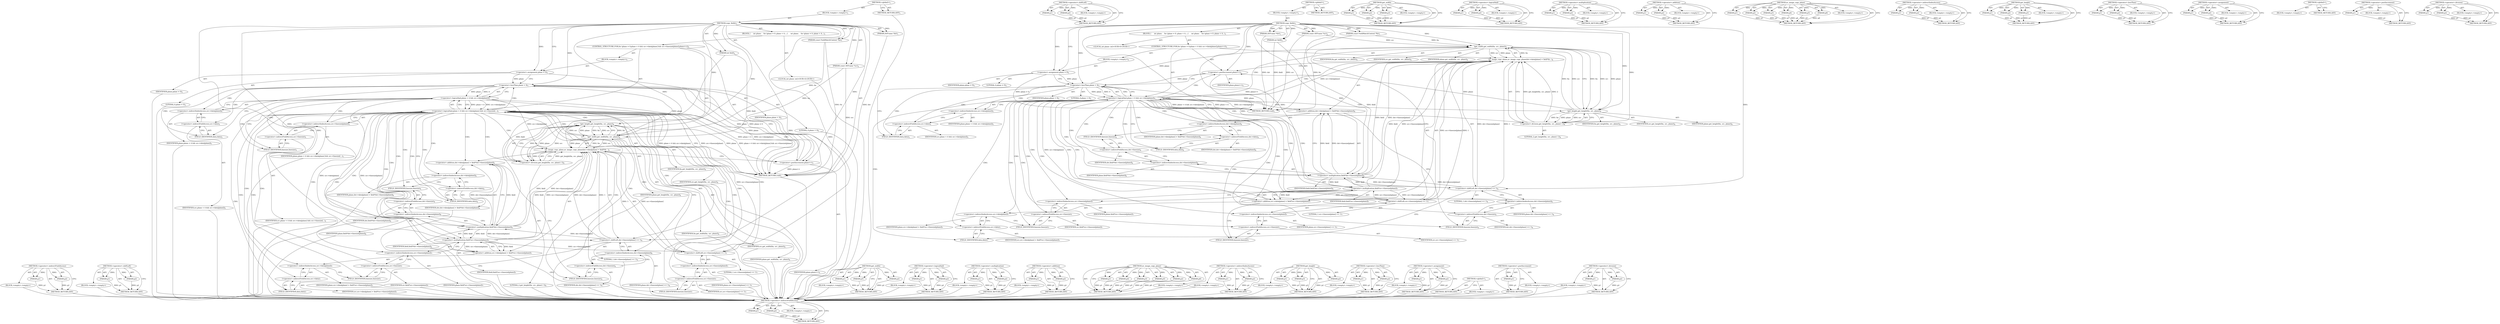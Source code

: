 digraph "&lt;operator&gt;.division" {
vulnerable_123 [label=<(METHOD,&lt;operator&gt;.indirectFieldAccess)>];
vulnerable_124 [label=<(PARAM,p1)>];
vulnerable_125 [label=<(PARAM,p2)>];
vulnerable_126 [label=<(BLOCK,&lt;empty&gt;,&lt;empty&gt;)>];
vulnerable_127 [label=<(METHOD_RETURN,ANY)>];
vulnerable_151 [label=<(METHOD,&lt;operator&gt;.shiftLeft)>];
vulnerable_152 [label=<(PARAM,p1)>];
vulnerable_153 [label=<(PARAM,p2)>];
vulnerable_154 [label=<(BLOCK,&lt;empty&gt;,&lt;empty&gt;)>];
vulnerable_155 [label=<(METHOD_RETURN,ANY)>];
vulnerable_6 [label=<(METHOD,&lt;global&gt;)<SUB>1</SUB>>];
vulnerable_7 [label=<(BLOCK,&lt;empty&gt;,&lt;empty&gt;)<SUB>1</SUB>>];
vulnerable_8 [label=<(METHOD,copy_fields)<SUB>1</SUB>>];
vulnerable_9 [label=<(PARAM,const FieldMatchContext *fm)<SUB>1</SUB>>];
vulnerable_10 [label=<(PARAM,AVFrame *dst)<SUB>1</SUB>>];
vulnerable_11 [label=<(PARAM,const AVFrame *src)<SUB>2</SUB>>];
vulnerable_12 [label=<(PARAM,int field)<SUB>2</SUB>>];
vulnerable_13 [label=<(BLOCK,{
     int plane;
    for (plane = 0; plane &lt; 4...,{
     int plane;
    for (plane = 0; plane &lt; 4...)<SUB>3</SUB>>];
vulnerable_14 [label="<(LOCAL,int plane: int)<SUB>4</SUB>>"];
vulnerable_15 [label=<(CONTROL_STRUCTURE,FOR,for (plane = 0;plane &lt; 4 &amp;&amp; src-&gt;data[plane];plane++))<SUB>5</SUB>>];
vulnerable_16 [label=<(BLOCK,&lt;empty&gt;,&lt;empty&gt;)<SUB>5</SUB>>];
vulnerable_17 [label=<(&lt;operator&gt;.assignment,plane = 0)<SUB>5</SUB>>];
vulnerable_18 [label=<(IDENTIFIER,plane,plane = 0)<SUB>5</SUB>>];
vulnerable_19 [label=<(LITERAL,0,plane = 0)<SUB>5</SUB>>];
vulnerable_20 [label=<(&lt;operator&gt;.logicalAnd,plane &lt; 4 &amp;&amp; src-&gt;data[plane])<SUB>5</SUB>>];
vulnerable_21 [label=<(&lt;operator&gt;.lessThan,plane &lt; 4)<SUB>5</SUB>>];
vulnerable_22 [label=<(IDENTIFIER,plane,plane &lt; 4)<SUB>5</SUB>>];
vulnerable_23 [label=<(LITERAL,4,plane &lt; 4)<SUB>5</SUB>>];
vulnerable_24 [label=<(&lt;operator&gt;.indirectIndexAccess,src-&gt;data[plane])<SUB>5</SUB>>];
vulnerable_25 [label=<(&lt;operator&gt;.indirectFieldAccess,src-&gt;data)<SUB>5</SUB>>];
vulnerable_26 [label=<(IDENTIFIER,src,plane &lt; 4 &amp;&amp; src-&gt;data[plane])<SUB>5</SUB>>];
vulnerable_27 [label=<(FIELD_IDENTIFIER,data,data)<SUB>5</SUB>>];
vulnerable_28 [label=<(IDENTIFIER,plane,plane &lt; 4 &amp;&amp; src-&gt;data[plane])<SUB>5</SUB>>];
vulnerable_29 [label=<(&lt;operator&gt;.postIncrement,plane++)<SUB>5</SUB>>];
vulnerable_30 [label=<(IDENTIFIER,plane,plane++)<SUB>5</SUB>>];
vulnerable_31 [label=<(av_image_copy_plane,av_image_copy_plane(dst-&gt;data[plane] + field*ds...)<SUB>6</SUB>>];
vulnerable_32 [label=<(&lt;operator&gt;.addition,dst-&gt;data[plane] + field*dst-&gt;linesize[plane])<SUB>6</SUB>>];
vulnerable_33 [label=<(&lt;operator&gt;.indirectIndexAccess,dst-&gt;data[plane])<SUB>6</SUB>>];
vulnerable_34 [label=<(&lt;operator&gt;.indirectFieldAccess,dst-&gt;data)<SUB>6</SUB>>];
vulnerable_35 [label=<(IDENTIFIER,dst,dst-&gt;data[plane] + field*dst-&gt;linesize[plane])<SUB>6</SUB>>];
vulnerable_36 [label=<(FIELD_IDENTIFIER,data,data)<SUB>6</SUB>>];
vulnerable_37 [label=<(IDENTIFIER,plane,dst-&gt;data[plane] + field*dst-&gt;linesize[plane])<SUB>6</SUB>>];
vulnerable_38 [label=<(&lt;operator&gt;.multiplication,field*dst-&gt;linesize[plane])<SUB>6</SUB>>];
vulnerable_39 [label=<(IDENTIFIER,field,field*dst-&gt;linesize[plane])<SUB>6</SUB>>];
vulnerable_40 [label=<(&lt;operator&gt;.indirectIndexAccess,dst-&gt;linesize[plane])<SUB>6</SUB>>];
vulnerable_41 [label=<(&lt;operator&gt;.indirectFieldAccess,dst-&gt;linesize)<SUB>6</SUB>>];
vulnerable_42 [label=<(IDENTIFIER,dst,field*dst-&gt;linesize[plane])<SUB>6</SUB>>];
vulnerable_43 [label=<(FIELD_IDENTIFIER,linesize,linesize)<SUB>6</SUB>>];
vulnerable_44 [label=<(IDENTIFIER,plane,field*dst-&gt;linesize[plane])<SUB>6</SUB>>];
vulnerable_45 [label=<(&lt;operator&gt;.shiftLeft,dst-&gt;linesize[plane] &lt;&lt; 1)<SUB>6</SUB>>];
vulnerable_46 [label=<(&lt;operator&gt;.indirectIndexAccess,dst-&gt;linesize[plane])<SUB>6</SUB>>];
vulnerable_47 [label=<(&lt;operator&gt;.indirectFieldAccess,dst-&gt;linesize)<SUB>6</SUB>>];
vulnerable_48 [label=<(IDENTIFIER,dst,dst-&gt;linesize[plane] &lt;&lt; 1)<SUB>6</SUB>>];
vulnerable_49 [label=<(FIELD_IDENTIFIER,linesize,linesize)<SUB>6</SUB>>];
vulnerable_50 [label=<(IDENTIFIER,plane,dst-&gt;linesize[plane] &lt;&lt; 1)<SUB>6</SUB>>];
vulnerable_51 [label=<(LITERAL,1,dst-&gt;linesize[plane] &lt;&lt; 1)<SUB>6</SUB>>];
vulnerable_52 [label=<(&lt;operator&gt;.addition,src-&gt;data[plane] + field*src-&gt;linesize[plane])<SUB>7</SUB>>];
vulnerable_53 [label=<(&lt;operator&gt;.indirectIndexAccess,src-&gt;data[plane])<SUB>7</SUB>>];
vulnerable_54 [label=<(&lt;operator&gt;.indirectFieldAccess,src-&gt;data)<SUB>7</SUB>>];
vulnerable_55 [label=<(IDENTIFIER,src,src-&gt;data[plane] + field*src-&gt;linesize[plane])<SUB>7</SUB>>];
vulnerable_56 [label=<(FIELD_IDENTIFIER,data,data)<SUB>7</SUB>>];
vulnerable_57 [label=<(IDENTIFIER,plane,src-&gt;data[plane] + field*src-&gt;linesize[plane])<SUB>7</SUB>>];
vulnerable_58 [label=<(&lt;operator&gt;.multiplication,field*src-&gt;linesize[plane])<SUB>7</SUB>>];
vulnerable_59 [label=<(IDENTIFIER,field,field*src-&gt;linesize[plane])<SUB>7</SUB>>];
vulnerable_60 [label=<(&lt;operator&gt;.indirectIndexAccess,src-&gt;linesize[plane])<SUB>7</SUB>>];
vulnerable_61 [label=<(&lt;operator&gt;.indirectFieldAccess,src-&gt;linesize)<SUB>7</SUB>>];
vulnerable_62 [label=<(IDENTIFIER,src,field*src-&gt;linesize[plane])<SUB>7</SUB>>];
vulnerable_63 [label=<(FIELD_IDENTIFIER,linesize,linesize)<SUB>7</SUB>>];
vulnerable_64 [label=<(IDENTIFIER,plane,field*src-&gt;linesize[plane])<SUB>7</SUB>>];
vulnerable_65 [label=<(&lt;operator&gt;.shiftLeft,src-&gt;linesize[plane] &lt;&lt; 1)<SUB>7</SUB>>];
vulnerable_66 [label=<(&lt;operator&gt;.indirectIndexAccess,src-&gt;linesize[plane])<SUB>7</SUB>>];
vulnerable_67 [label=<(&lt;operator&gt;.indirectFieldAccess,src-&gt;linesize)<SUB>7</SUB>>];
vulnerable_68 [label=<(IDENTIFIER,src,src-&gt;linesize[plane] &lt;&lt; 1)<SUB>7</SUB>>];
vulnerable_69 [label=<(FIELD_IDENTIFIER,linesize,linesize)<SUB>7</SUB>>];
vulnerable_70 [label=<(IDENTIFIER,plane,src-&gt;linesize[plane] &lt;&lt; 1)<SUB>7</SUB>>];
vulnerable_71 [label=<(LITERAL,1,src-&gt;linesize[plane] &lt;&lt; 1)<SUB>7</SUB>>];
vulnerable_72 [label=<(get_width,get_width(fm, src, plane))<SUB>8</SUB>>];
vulnerable_73 [label=<(IDENTIFIER,fm,get_width(fm, src, plane))<SUB>8</SUB>>];
vulnerable_74 [label=<(IDENTIFIER,src,get_width(fm, src, plane))<SUB>8</SUB>>];
vulnerable_75 [label=<(IDENTIFIER,plane,get_width(fm, src, plane))<SUB>8</SUB>>];
vulnerable_76 [label=<(&lt;operator&gt;.division,get_height(fm, src, plane) / 2)<SUB>8</SUB>>];
vulnerable_77 [label=<(get_height,get_height(fm, src, plane))<SUB>8</SUB>>];
vulnerable_78 [label=<(IDENTIFIER,fm,get_height(fm, src, plane))<SUB>8</SUB>>];
vulnerable_79 [label=<(IDENTIFIER,src,get_height(fm, src, plane))<SUB>8</SUB>>];
vulnerable_80 [label=<(IDENTIFIER,plane,get_height(fm, src, plane))<SUB>8</SUB>>];
vulnerable_81 [label=<(LITERAL,2,get_height(fm, src, plane) / 2)<SUB>8</SUB>>];
vulnerable_82 [label=<(METHOD_RETURN,void)<SUB>1</SUB>>];
vulnerable_84 [label=<(METHOD_RETURN,ANY)<SUB>1</SUB>>];
vulnerable_156 [label=<(METHOD,get_width)>];
vulnerable_157 [label=<(PARAM,p1)>];
vulnerable_158 [label=<(PARAM,p2)>];
vulnerable_159 [label=<(PARAM,p3)>];
vulnerable_160 [label=<(BLOCK,&lt;empty&gt;,&lt;empty&gt;)>];
vulnerable_161 [label=<(METHOD_RETURN,ANY)>];
vulnerable_108 [label=<(METHOD,&lt;operator&gt;.logicalAnd)>];
vulnerable_109 [label=<(PARAM,p1)>];
vulnerable_110 [label=<(PARAM,p2)>];
vulnerable_111 [label=<(BLOCK,&lt;empty&gt;,&lt;empty&gt;)>];
vulnerable_112 [label=<(METHOD_RETURN,ANY)>];
vulnerable_146 [label=<(METHOD,&lt;operator&gt;.multiplication)>];
vulnerable_147 [label=<(PARAM,p1)>];
vulnerable_148 [label=<(PARAM,p2)>];
vulnerable_149 [label=<(BLOCK,&lt;empty&gt;,&lt;empty&gt;)>];
vulnerable_150 [label=<(METHOD_RETURN,ANY)>];
vulnerable_141 [label=<(METHOD,&lt;operator&gt;.addition)>];
vulnerable_142 [label=<(PARAM,p1)>];
vulnerable_143 [label=<(PARAM,p2)>];
vulnerable_144 [label=<(BLOCK,&lt;empty&gt;,&lt;empty&gt;)>];
vulnerable_145 [label=<(METHOD_RETURN,ANY)>];
vulnerable_132 [label=<(METHOD,av_image_copy_plane)>];
vulnerable_133 [label=<(PARAM,p1)>];
vulnerable_134 [label=<(PARAM,p2)>];
vulnerable_135 [label=<(PARAM,p3)>];
vulnerable_136 [label=<(PARAM,p4)>];
vulnerable_137 [label=<(PARAM,p5)>];
vulnerable_138 [label=<(PARAM,p6)>];
vulnerable_139 [label=<(BLOCK,&lt;empty&gt;,&lt;empty&gt;)>];
vulnerable_140 [label=<(METHOD_RETURN,ANY)>];
vulnerable_118 [label=<(METHOD,&lt;operator&gt;.indirectIndexAccess)>];
vulnerable_119 [label=<(PARAM,p1)>];
vulnerable_120 [label=<(PARAM,p2)>];
vulnerable_121 [label=<(BLOCK,&lt;empty&gt;,&lt;empty&gt;)>];
vulnerable_122 [label=<(METHOD_RETURN,ANY)>];
vulnerable_167 [label=<(METHOD,get_height)>];
vulnerable_168 [label=<(PARAM,p1)>];
vulnerable_169 [label=<(PARAM,p2)>];
vulnerable_170 [label=<(PARAM,p3)>];
vulnerable_171 [label=<(BLOCK,&lt;empty&gt;,&lt;empty&gt;)>];
vulnerable_172 [label=<(METHOD_RETURN,ANY)>];
vulnerable_113 [label=<(METHOD,&lt;operator&gt;.lessThan)>];
vulnerable_114 [label=<(PARAM,p1)>];
vulnerable_115 [label=<(PARAM,p2)>];
vulnerable_116 [label=<(BLOCK,&lt;empty&gt;,&lt;empty&gt;)>];
vulnerable_117 [label=<(METHOD_RETURN,ANY)>];
vulnerable_103 [label=<(METHOD,&lt;operator&gt;.assignment)>];
vulnerable_104 [label=<(PARAM,p1)>];
vulnerable_105 [label=<(PARAM,p2)>];
vulnerable_106 [label=<(BLOCK,&lt;empty&gt;,&lt;empty&gt;)>];
vulnerable_107 [label=<(METHOD_RETURN,ANY)>];
vulnerable_97 [label=<(METHOD,&lt;global&gt;)<SUB>1</SUB>>];
vulnerable_98 [label=<(BLOCK,&lt;empty&gt;,&lt;empty&gt;)>];
vulnerable_99 [label=<(METHOD_RETURN,ANY)>];
vulnerable_128 [label=<(METHOD,&lt;operator&gt;.postIncrement)>];
vulnerable_129 [label=<(PARAM,p1)>];
vulnerable_130 [label=<(BLOCK,&lt;empty&gt;,&lt;empty&gt;)>];
vulnerable_131 [label=<(METHOD_RETURN,ANY)>];
vulnerable_162 [label=<(METHOD,&lt;operator&gt;.division)>];
vulnerable_163 [label=<(PARAM,p1)>];
vulnerable_164 [label=<(PARAM,p2)>];
vulnerable_165 [label=<(BLOCK,&lt;empty&gt;,&lt;empty&gt;)>];
vulnerable_166 [label=<(METHOD_RETURN,ANY)>];
fixed_129 [label=<(METHOD,&lt;operator&gt;.indirectFieldAccess)>];
fixed_130 [label=<(PARAM,p1)>];
fixed_131 [label=<(PARAM,p2)>];
fixed_132 [label=<(BLOCK,&lt;empty&gt;,&lt;empty&gt;)>];
fixed_133 [label=<(METHOD_RETURN,ANY)>];
fixed_157 [label=<(METHOD,&lt;operator&gt;.shiftLeft)>];
fixed_158 [label=<(PARAM,p1)>];
fixed_159 [label=<(PARAM,p2)>];
fixed_160 [label=<(BLOCK,&lt;empty&gt;,&lt;empty&gt;)>];
fixed_161 [label=<(METHOD_RETURN,ANY)>];
fixed_6 [label=<(METHOD,&lt;global&gt;)<SUB>1</SUB>>];
fixed_7 [label=<(BLOCK,&lt;empty&gt;,&lt;empty&gt;)<SUB>1</SUB>>];
fixed_8 [label=<(METHOD,copy_fields)<SUB>1</SUB>>];
fixed_9 [label=<(PARAM,const FieldMatchContext *fm)<SUB>1</SUB>>];
fixed_10 [label=<(PARAM,AVFrame *dst)<SUB>1</SUB>>];
fixed_11 [label=<(PARAM,const AVFrame *src)<SUB>2</SUB>>];
fixed_12 [label=<(PARAM,int field)<SUB>2</SUB>>];
fixed_13 [label=<(BLOCK,{
     int plane;
    for (plane = 0; plane &lt; 4...,{
     int plane;
    for (plane = 0; plane &lt; 4...)<SUB>3</SUB>>];
fixed_14 [label="<(LOCAL,int plane: int)<SUB>4</SUB>>"];
fixed_15 [label=<(CONTROL_STRUCTURE,FOR,for (plane = 0;plane &lt; 4 &amp;&amp; src-&gt;data[plane] &amp;&amp; src-&gt;linesize[plane];plane++))<SUB>5</SUB>>];
fixed_16 [label=<(BLOCK,&lt;empty&gt;,&lt;empty&gt;)<SUB>5</SUB>>];
fixed_17 [label=<(&lt;operator&gt;.assignment,plane = 0)<SUB>5</SUB>>];
fixed_18 [label=<(IDENTIFIER,plane,plane = 0)<SUB>5</SUB>>];
fixed_19 [label=<(LITERAL,0,plane = 0)<SUB>5</SUB>>];
fixed_20 [label=<(&lt;operator&gt;.logicalAnd,plane &lt; 4 &amp;&amp; src-&gt;data[plane] &amp;&amp; src-&gt;linesize[...)<SUB>5</SUB>>];
fixed_21 [label=<(&lt;operator&gt;.logicalAnd,plane &lt; 4 &amp;&amp; src-&gt;data[plane])<SUB>5</SUB>>];
fixed_22 [label=<(&lt;operator&gt;.lessThan,plane &lt; 4)<SUB>5</SUB>>];
fixed_23 [label=<(IDENTIFIER,plane,plane &lt; 4)<SUB>5</SUB>>];
fixed_24 [label=<(LITERAL,4,plane &lt; 4)<SUB>5</SUB>>];
fixed_25 [label=<(&lt;operator&gt;.indirectIndexAccess,src-&gt;data[plane])<SUB>5</SUB>>];
fixed_26 [label=<(&lt;operator&gt;.indirectFieldAccess,src-&gt;data)<SUB>5</SUB>>];
fixed_27 [label=<(IDENTIFIER,src,plane &lt; 4 &amp;&amp; src-&gt;data[plane])<SUB>5</SUB>>];
fixed_28 [label=<(FIELD_IDENTIFIER,data,data)<SUB>5</SUB>>];
fixed_29 [label=<(IDENTIFIER,plane,plane &lt; 4 &amp;&amp; src-&gt;data[plane])<SUB>5</SUB>>];
fixed_30 [label=<(&lt;operator&gt;.indirectIndexAccess,src-&gt;linesize[plane])<SUB>5</SUB>>];
fixed_31 [label=<(&lt;operator&gt;.indirectFieldAccess,src-&gt;linesize)<SUB>5</SUB>>];
fixed_32 [label=<(IDENTIFIER,src,plane &lt; 4 &amp;&amp; src-&gt;data[plane] &amp;&amp; src-&gt;linesize[...)<SUB>5</SUB>>];
fixed_33 [label=<(FIELD_IDENTIFIER,linesize,linesize)<SUB>5</SUB>>];
fixed_34 [label=<(IDENTIFIER,plane,plane &lt; 4 &amp;&amp; src-&gt;data[plane] &amp;&amp; src-&gt;linesize[...)<SUB>5</SUB>>];
fixed_35 [label=<(&lt;operator&gt;.postIncrement,plane++)<SUB>5</SUB>>];
fixed_36 [label=<(IDENTIFIER,plane,plane++)<SUB>5</SUB>>];
fixed_37 [label=<(av_image_copy_plane,av_image_copy_plane(dst-&gt;data[plane] + field*ds...)<SUB>6</SUB>>];
fixed_38 [label=<(&lt;operator&gt;.addition,dst-&gt;data[plane] + field*dst-&gt;linesize[plane])<SUB>6</SUB>>];
fixed_39 [label=<(&lt;operator&gt;.indirectIndexAccess,dst-&gt;data[plane])<SUB>6</SUB>>];
fixed_40 [label=<(&lt;operator&gt;.indirectFieldAccess,dst-&gt;data)<SUB>6</SUB>>];
fixed_41 [label=<(IDENTIFIER,dst,dst-&gt;data[plane] + field*dst-&gt;linesize[plane])<SUB>6</SUB>>];
fixed_42 [label=<(FIELD_IDENTIFIER,data,data)<SUB>6</SUB>>];
fixed_43 [label=<(IDENTIFIER,plane,dst-&gt;data[plane] + field*dst-&gt;linesize[plane])<SUB>6</SUB>>];
fixed_44 [label=<(&lt;operator&gt;.multiplication,field*dst-&gt;linesize[plane])<SUB>6</SUB>>];
fixed_45 [label=<(IDENTIFIER,field,field*dst-&gt;linesize[plane])<SUB>6</SUB>>];
fixed_46 [label=<(&lt;operator&gt;.indirectIndexAccess,dst-&gt;linesize[plane])<SUB>6</SUB>>];
fixed_47 [label=<(&lt;operator&gt;.indirectFieldAccess,dst-&gt;linesize)<SUB>6</SUB>>];
fixed_48 [label=<(IDENTIFIER,dst,field*dst-&gt;linesize[plane])<SUB>6</SUB>>];
fixed_49 [label=<(FIELD_IDENTIFIER,linesize,linesize)<SUB>6</SUB>>];
fixed_50 [label=<(IDENTIFIER,plane,field*dst-&gt;linesize[plane])<SUB>6</SUB>>];
fixed_51 [label=<(&lt;operator&gt;.shiftLeft,dst-&gt;linesize[plane] &lt;&lt; 1)<SUB>6</SUB>>];
fixed_52 [label=<(&lt;operator&gt;.indirectIndexAccess,dst-&gt;linesize[plane])<SUB>6</SUB>>];
fixed_53 [label=<(&lt;operator&gt;.indirectFieldAccess,dst-&gt;linesize)<SUB>6</SUB>>];
fixed_54 [label=<(IDENTIFIER,dst,dst-&gt;linesize[plane] &lt;&lt; 1)<SUB>6</SUB>>];
fixed_55 [label=<(FIELD_IDENTIFIER,linesize,linesize)<SUB>6</SUB>>];
fixed_56 [label=<(IDENTIFIER,plane,dst-&gt;linesize[plane] &lt;&lt; 1)<SUB>6</SUB>>];
fixed_57 [label=<(LITERAL,1,dst-&gt;linesize[plane] &lt;&lt; 1)<SUB>6</SUB>>];
fixed_58 [label=<(&lt;operator&gt;.addition,src-&gt;data[plane] + field*src-&gt;linesize[plane])<SUB>7</SUB>>];
fixed_59 [label=<(&lt;operator&gt;.indirectIndexAccess,src-&gt;data[plane])<SUB>7</SUB>>];
fixed_60 [label=<(&lt;operator&gt;.indirectFieldAccess,src-&gt;data)<SUB>7</SUB>>];
fixed_61 [label=<(IDENTIFIER,src,src-&gt;data[plane] + field*src-&gt;linesize[plane])<SUB>7</SUB>>];
fixed_62 [label=<(FIELD_IDENTIFIER,data,data)<SUB>7</SUB>>];
fixed_63 [label=<(IDENTIFIER,plane,src-&gt;data[plane] + field*src-&gt;linesize[plane])<SUB>7</SUB>>];
fixed_64 [label=<(&lt;operator&gt;.multiplication,field*src-&gt;linesize[plane])<SUB>7</SUB>>];
fixed_65 [label=<(IDENTIFIER,field,field*src-&gt;linesize[plane])<SUB>7</SUB>>];
fixed_66 [label=<(&lt;operator&gt;.indirectIndexAccess,src-&gt;linesize[plane])<SUB>7</SUB>>];
fixed_67 [label=<(&lt;operator&gt;.indirectFieldAccess,src-&gt;linesize)<SUB>7</SUB>>];
fixed_68 [label=<(IDENTIFIER,src,field*src-&gt;linesize[plane])<SUB>7</SUB>>];
fixed_69 [label=<(FIELD_IDENTIFIER,linesize,linesize)<SUB>7</SUB>>];
fixed_70 [label=<(IDENTIFIER,plane,field*src-&gt;linesize[plane])<SUB>7</SUB>>];
fixed_71 [label=<(&lt;operator&gt;.shiftLeft,src-&gt;linesize[plane] &lt;&lt; 1)<SUB>7</SUB>>];
fixed_72 [label=<(&lt;operator&gt;.indirectIndexAccess,src-&gt;linesize[plane])<SUB>7</SUB>>];
fixed_73 [label=<(&lt;operator&gt;.indirectFieldAccess,src-&gt;linesize)<SUB>7</SUB>>];
fixed_74 [label=<(IDENTIFIER,src,src-&gt;linesize[plane] &lt;&lt; 1)<SUB>7</SUB>>];
fixed_75 [label=<(FIELD_IDENTIFIER,linesize,linesize)<SUB>7</SUB>>];
fixed_76 [label=<(IDENTIFIER,plane,src-&gt;linesize[plane] &lt;&lt; 1)<SUB>7</SUB>>];
fixed_77 [label=<(LITERAL,1,src-&gt;linesize[plane] &lt;&lt; 1)<SUB>7</SUB>>];
fixed_78 [label=<(get_width,get_width(fm, src, plane))<SUB>8</SUB>>];
fixed_79 [label=<(IDENTIFIER,fm,get_width(fm, src, plane))<SUB>8</SUB>>];
fixed_80 [label=<(IDENTIFIER,src,get_width(fm, src, plane))<SUB>8</SUB>>];
fixed_81 [label=<(IDENTIFIER,plane,get_width(fm, src, plane))<SUB>8</SUB>>];
fixed_82 [label=<(&lt;operator&gt;.division,get_height(fm, src, plane) / 2)<SUB>8</SUB>>];
fixed_83 [label=<(get_height,get_height(fm, src, plane))<SUB>8</SUB>>];
fixed_84 [label=<(IDENTIFIER,fm,get_height(fm, src, plane))<SUB>8</SUB>>];
fixed_85 [label=<(IDENTIFIER,src,get_height(fm, src, plane))<SUB>8</SUB>>];
fixed_86 [label=<(IDENTIFIER,plane,get_height(fm, src, plane))<SUB>8</SUB>>];
fixed_87 [label=<(LITERAL,2,get_height(fm, src, plane) / 2)<SUB>8</SUB>>];
fixed_88 [label=<(METHOD_RETURN,void)<SUB>1</SUB>>];
fixed_90 [label=<(METHOD_RETURN,ANY)<SUB>1</SUB>>];
fixed_162 [label=<(METHOD,get_width)>];
fixed_163 [label=<(PARAM,p1)>];
fixed_164 [label=<(PARAM,p2)>];
fixed_165 [label=<(PARAM,p3)>];
fixed_166 [label=<(BLOCK,&lt;empty&gt;,&lt;empty&gt;)>];
fixed_167 [label=<(METHOD_RETURN,ANY)>];
fixed_114 [label=<(METHOD,&lt;operator&gt;.logicalAnd)>];
fixed_115 [label=<(PARAM,p1)>];
fixed_116 [label=<(PARAM,p2)>];
fixed_117 [label=<(BLOCK,&lt;empty&gt;,&lt;empty&gt;)>];
fixed_118 [label=<(METHOD_RETURN,ANY)>];
fixed_152 [label=<(METHOD,&lt;operator&gt;.multiplication)>];
fixed_153 [label=<(PARAM,p1)>];
fixed_154 [label=<(PARAM,p2)>];
fixed_155 [label=<(BLOCK,&lt;empty&gt;,&lt;empty&gt;)>];
fixed_156 [label=<(METHOD_RETURN,ANY)>];
fixed_147 [label=<(METHOD,&lt;operator&gt;.addition)>];
fixed_148 [label=<(PARAM,p1)>];
fixed_149 [label=<(PARAM,p2)>];
fixed_150 [label=<(BLOCK,&lt;empty&gt;,&lt;empty&gt;)>];
fixed_151 [label=<(METHOD_RETURN,ANY)>];
fixed_138 [label=<(METHOD,av_image_copy_plane)>];
fixed_139 [label=<(PARAM,p1)>];
fixed_140 [label=<(PARAM,p2)>];
fixed_141 [label=<(PARAM,p3)>];
fixed_142 [label=<(PARAM,p4)>];
fixed_143 [label=<(PARAM,p5)>];
fixed_144 [label=<(PARAM,p6)>];
fixed_145 [label=<(BLOCK,&lt;empty&gt;,&lt;empty&gt;)>];
fixed_146 [label=<(METHOD_RETURN,ANY)>];
fixed_124 [label=<(METHOD,&lt;operator&gt;.indirectIndexAccess)>];
fixed_125 [label=<(PARAM,p1)>];
fixed_126 [label=<(PARAM,p2)>];
fixed_127 [label=<(BLOCK,&lt;empty&gt;,&lt;empty&gt;)>];
fixed_128 [label=<(METHOD_RETURN,ANY)>];
fixed_173 [label=<(METHOD,get_height)>];
fixed_174 [label=<(PARAM,p1)>];
fixed_175 [label=<(PARAM,p2)>];
fixed_176 [label=<(PARAM,p3)>];
fixed_177 [label=<(BLOCK,&lt;empty&gt;,&lt;empty&gt;)>];
fixed_178 [label=<(METHOD_RETURN,ANY)>];
fixed_119 [label=<(METHOD,&lt;operator&gt;.lessThan)>];
fixed_120 [label=<(PARAM,p1)>];
fixed_121 [label=<(PARAM,p2)>];
fixed_122 [label=<(BLOCK,&lt;empty&gt;,&lt;empty&gt;)>];
fixed_123 [label=<(METHOD_RETURN,ANY)>];
fixed_109 [label=<(METHOD,&lt;operator&gt;.assignment)>];
fixed_110 [label=<(PARAM,p1)>];
fixed_111 [label=<(PARAM,p2)>];
fixed_112 [label=<(BLOCK,&lt;empty&gt;,&lt;empty&gt;)>];
fixed_113 [label=<(METHOD_RETURN,ANY)>];
fixed_103 [label=<(METHOD,&lt;global&gt;)<SUB>1</SUB>>];
fixed_104 [label=<(BLOCK,&lt;empty&gt;,&lt;empty&gt;)>];
fixed_105 [label=<(METHOD_RETURN,ANY)>];
fixed_134 [label=<(METHOD,&lt;operator&gt;.postIncrement)>];
fixed_135 [label=<(PARAM,p1)>];
fixed_136 [label=<(BLOCK,&lt;empty&gt;,&lt;empty&gt;)>];
fixed_137 [label=<(METHOD_RETURN,ANY)>];
fixed_168 [label=<(METHOD,&lt;operator&gt;.division)>];
fixed_169 [label=<(PARAM,p1)>];
fixed_170 [label=<(PARAM,p2)>];
fixed_171 [label=<(BLOCK,&lt;empty&gt;,&lt;empty&gt;)>];
fixed_172 [label=<(METHOD_RETURN,ANY)>];
vulnerable_123 -> vulnerable_124  [key=0, label="AST: "];
vulnerable_123 -> vulnerable_124  [key=1, label="DDG: "];
vulnerable_123 -> vulnerable_126  [key=0, label="AST: "];
vulnerable_123 -> vulnerable_125  [key=0, label="AST: "];
vulnerable_123 -> vulnerable_125  [key=1, label="DDG: "];
vulnerable_123 -> vulnerable_127  [key=0, label="AST: "];
vulnerable_123 -> vulnerable_127  [key=1, label="CFG: "];
vulnerable_124 -> vulnerable_127  [key=0, label="DDG: p1"];
vulnerable_125 -> vulnerable_127  [key=0, label="DDG: p2"];
vulnerable_151 -> vulnerable_152  [key=0, label="AST: "];
vulnerable_151 -> vulnerable_152  [key=1, label="DDG: "];
vulnerable_151 -> vulnerable_154  [key=0, label="AST: "];
vulnerable_151 -> vulnerable_153  [key=0, label="AST: "];
vulnerable_151 -> vulnerable_153  [key=1, label="DDG: "];
vulnerable_151 -> vulnerable_155  [key=0, label="AST: "];
vulnerable_151 -> vulnerable_155  [key=1, label="CFG: "];
vulnerable_152 -> vulnerable_155  [key=0, label="DDG: p1"];
vulnerable_153 -> vulnerable_155  [key=0, label="DDG: p2"];
vulnerable_6 -> vulnerable_7  [key=0, label="AST: "];
vulnerable_6 -> vulnerable_84  [key=0, label="AST: "];
vulnerable_6 -> vulnerable_84  [key=1, label="CFG: "];
vulnerable_7 -> vulnerable_8  [key=0, label="AST: "];
vulnerable_8 -> vulnerable_9  [key=0, label="AST: "];
vulnerable_8 -> vulnerable_9  [key=1, label="DDG: "];
vulnerable_8 -> vulnerable_10  [key=0, label="AST: "];
vulnerable_8 -> vulnerable_10  [key=1, label="DDG: "];
vulnerable_8 -> vulnerable_11  [key=0, label="AST: "];
vulnerable_8 -> vulnerable_11  [key=1, label="DDG: "];
vulnerable_8 -> vulnerable_12  [key=0, label="AST: "];
vulnerable_8 -> vulnerable_12  [key=1, label="DDG: "];
vulnerable_8 -> vulnerable_13  [key=0, label="AST: "];
vulnerable_8 -> vulnerable_82  [key=0, label="AST: "];
vulnerable_8 -> vulnerable_17  [key=0, label="CFG: "];
vulnerable_8 -> vulnerable_17  [key=1, label="DDG: "];
vulnerable_8 -> vulnerable_29  [key=0, label="DDG: "];
vulnerable_8 -> vulnerable_21  [key=0, label="DDG: "];
vulnerable_8 -> vulnerable_45  [key=0, label="DDG: "];
vulnerable_8 -> vulnerable_65  [key=0, label="DDG: "];
vulnerable_8 -> vulnerable_72  [key=0, label="DDG: "];
vulnerable_8 -> vulnerable_76  [key=0, label="DDG: "];
vulnerable_8 -> vulnerable_38  [key=0, label="DDG: "];
vulnerable_8 -> vulnerable_58  [key=0, label="DDG: "];
vulnerable_8 -> vulnerable_77  [key=0, label="DDG: "];
vulnerable_9 -> vulnerable_82  [key=0, label="DDG: fm"];
vulnerable_9 -> vulnerable_72  [key=0, label="DDG: fm"];
vulnerable_10 -> vulnerable_82  [key=0, label="DDG: dst"];
vulnerable_11 -> vulnerable_82  [key=0, label="DDG: src"];
vulnerable_11 -> vulnerable_72  [key=0, label="DDG: src"];
vulnerable_12 -> vulnerable_82  [key=0, label="DDG: field"];
vulnerable_12 -> vulnerable_38  [key=0, label="DDG: field"];
vulnerable_13 -> vulnerable_14  [key=0, label="AST: "];
vulnerable_13 -> vulnerable_15  [key=0, label="AST: "];
vulnerable_15 -> vulnerable_16  [key=0, label="AST: "];
vulnerable_15 -> vulnerable_20  [key=0, label="AST: "];
vulnerable_15 -> vulnerable_29  [key=0, label="AST: "];
vulnerable_15 -> vulnerable_31  [key=0, label="AST: "];
vulnerable_16 -> vulnerable_17  [key=0, label="AST: "];
vulnerable_17 -> vulnerable_18  [key=0, label="AST: "];
vulnerable_17 -> vulnerable_19  [key=0, label="AST: "];
vulnerable_17 -> vulnerable_21  [key=0, label="CFG: "];
vulnerable_17 -> vulnerable_21  [key=1, label="DDG: plane"];
vulnerable_17 -> vulnerable_82  [key=0, label="DDG: plane = 0"];
vulnerable_20 -> vulnerable_21  [key=0, label="AST: "];
vulnerable_20 -> vulnerable_21  [key=1, label="CDG: "];
vulnerable_20 -> vulnerable_24  [key=0, label="AST: "];
vulnerable_20 -> vulnerable_82  [key=0, label="CFG: "];
vulnerable_20 -> vulnerable_82  [key=1, label="DDG: plane &lt; 4"];
vulnerable_20 -> vulnerable_82  [key=2, label="DDG: src-&gt;data[plane]"];
vulnerable_20 -> vulnerable_82  [key=3, label="DDG: plane &lt; 4 &amp;&amp; src-&gt;data[plane]"];
vulnerable_20 -> vulnerable_36  [key=0, label="CFG: "];
vulnerable_20 -> vulnerable_36  [key=1, label="CDG: "];
vulnerable_20 -> vulnerable_31  [key=0, label="DDG: src-&gt;data[plane]"];
vulnerable_20 -> vulnerable_31  [key=1, label="CDG: "];
vulnerable_20 -> vulnerable_52  [key=0, label="DDG: src-&gt;data[plane]"];
vulnerable_20 -> vulnerable_52  [key=1, label="CDG: "];
vulnerable_20 -> vulnerable_47  [key=0, label="CDG: "];
vulnerable_20 -> vulnerable_34  [key=0, label="CDG: "];
vulnerable_20 -> vulnerable_32  [key=0, label="CDG: "];
vulnerable_20 -> vulnerable_49  [key=0, label="CDG: "];
vulnerable_20 -> vulnerable_60  [key=0, label="CDG: "];
vulnerable_20 -> vulnerable_77  [key=0, label="CDG: "];
vulnerable_20 -> vulnerable_66  [key=0, label="CDG: "];
vulnerable_20 -> vulnerable_46  [key=0, label="CDG: "];
vulnerable_20 -> vulnerable_20  [key=0, label="CDG: "];
vulnerable_20 -> vulnerable_38  [key=0, label="CDG: "];
vulnerable_20 -> vulnerable_72  [key=0, label="CDG: "];
vulnerable_20 -> vulnerable_56  [key=0, label="CDG: "];
vulnerable_20 -> vulnerable_69  [key=0, label="CDG: "];
vulnerable_20 -> vulnerable_67  [key=0, label="CDG: "];
vulnerable_20 -> vulnerable_45  [key=0, label="CDG: "];
vulnerable_20 -> vulnerable_40  [key=0, label="CDG: "];
vulnerable_20 -> vulnerable_29  [key=0, label="CDG: "];
vulnerable_20 -> vulnerable_76  [key=0, label="CDG: "];
vulnerable_20 -> vulnerable_65  [key=0, label="CDG: "];
vulnerable_20 -> vulnerable_54  [key=0, label="CDG: "];
vulnerable_20 -> vulnerable_43  [key=0, label="CDG: "];
vulnerable_20 -> vulnerable_58  [key=0, label="CDG: "];
vulnerable_20 -> vulnerable_33  [key=0, label="CDG: "];
vulnerable_20 -> vulnerable_61  [key=0, label="CDG: "];
vulnerable_20 -> vulnerable_53  [key=0, label="CDG: "];
vulnerable_20 -> vulnerable_41  [key=0, label="CDG: "];
vulnerable_20 -> vulnerable_63  [key=0, label="CDG: "];
vulnerable_21 -> vulnerable_22  [key=0, label="AST: "];
vulnerable_21 -> vulnerable_23  [key=0, label="AST: "];
vulnerable_21 -> vulnerable_20  [key=0, label="CFG: "];
vulnerable_21 -> vulnerable_20  [key=1, label="DDG: plane"];
vulnerable_21 -> vulnerable_20  [key=2, label="DDG: 4"];
vulnerable_21 -> vulnerable_27  [key=0, label="CFG: "];
vulnerable_21 -> vulnerable_27  [key=1, label="CDG: "];
vulnerable_21 -> vulnerable_82  [key=0, label="DDG: plane"];
vulnerable_21 -> vulnerable_72  [key=0, label="DDG: plane"];
vulnerable_21 -> vulnerable_25  [key=0, label="CDG: "];
vulnerable_21 -> vulnerable_24  [key=0, label="CDG: "];
vulnerable_24 -> vulnerable_25  [key=0, label="AST: "];
vulnerable_24 -> vulnerable_28  [key=0, label="AST: "];
vulnerable_24 -> vulnerable_20  [key=0, label="CFG: "];
vulnerable_25 -> vulnerable_26  [key=0, label="AST: "];
vulnerable_25 -> vulnerable_27  [key=0, label="AST: "];
vulnerable_25 -> vulnerable_24  [key=0, label="CFG: "];
vulnerable_27 -> vulnerable_25  [key=0, label="CFG: "];
vulnerable_29 -> vulnerable_30  [key=0, label="AST: "];
vulnerable_29 -> vulnerable_21  [key=0, label="CFG: "];
vulnerable_29 -> vulnerable_21  [key=1, label="DDG: plane"];
vulnerable_29 -> vulnerable_82  [key=0, label="DDG: plane++"];
vulnerable_31 -> vulnerable_32  [key=0, label="AST: "];
vulnerable_31 -> vulnerable_45  [key=0, label="AST: "];
vulnerable_31 -> vulnerable_52  [key=0, label="AST: "];
vulnerable_31 -> vulnerable_65  [key=0, label="AST: "];
vulnerable_31 -> vulnerable_72  [key=0, label="AST: "];
vulnerable_31 -> vulnerable_76  [key=0, label="AST: "];
vulnerable_31 -> vulnerable_29  [key=0, label="CFG: "];
vulnerable_32 -> vulnerable_33  [key=0, label="AST: "];
vulnerable_32 -> vulnerable_38  [key=0, label="AST: "];
vulnerable_32 -> vulnerable_49  [key=0, label="CFG: "];
vulnerable_33 -> vulnerable_34  [key=0, label="AST: "];
vulnerable_33 -> vulnerable_37  [key=0, label="AST: "];
vulnerable_33 -> vulnerable_43  [key=0, label="CFG: "];
vulnerable_34 -> vulnerable_35  [key=0, label="AST: "];
vulnerable_34 -> vulnerable_36  [key=0, label="AST: "];
vulnerable_34 -> vulnerable_33  [key=0, label="CFG: "];
vulnerable_36 -> vulnerable_34  [key=0, label="CFG: "];
vulnerable_38 -> vulnerable_39  [key=0, label="AST: "];
vulnerable_38 -> vulnerable_40  [key=0, label="AST: "];
vulnerable_38 -> vulnerable_32  [key=0, label="CFG: "];
vulnerable_38 -> vulnerable_32  [key=1, label="DDG: field"];
vulnerable_38 -> vulnerable_32  [key=2, label="DDG: dst-&gt;linesize[plane]"];
vulnerable_38 -> vulnerable_31  [key=0, label="DDG: field"];
vulnerable_38 -> vulnerable_31  [key=1, label="DDG: dst-&gt;linesize[plane]"];
vulnerable_38 -> vulnerable_45  [key=0, label="DDG: dst-&gt;linesize[plane]"];
vulnerable_38 -> vulnerable_58  [key=0, label="DDG: field"];
vulnerable_40 -> vulnerable_41  [key=0, label="AST: "];
vulnerable_40 -> vulnerable_44  [key=0, label="AST: "];
vulnerable_40 -> vulnerable_38  [key=0, label="CFG: "];
vulnerable_41 -> vulnerable_42  [key=0, label="AST: "];
vulnerable_41 -> vulnerable_43  [key=0, label="AST: "];
vulnerable_41 -> vulnerable_40  [key=0, label="CFG: "];
vulnerable_43 -> vulnerable_41  [key=0, label="CFG: "];
vulnerable_45 -> vulnerable_46  [key=0, label="AST: "];
vulnerable_45 -> vulnerable_51  [key=0, label="AST: "];
vulnerable_45 -> vulnerable_56  [key=0, label="CFG: "];
vulnerable_45 -> vulnerable_31  [key=0, label="DDG: dst-&gt;linesize[plane]"];
vulnerable_45 -> vulnerable_31  [key=1, label="DDG: 1"];
vulnerable_45 -> vulnerable_38  [key=0, label="DDG: dst-&gt;linesize[plane]"];
vulnerable_46 -> vulnerable_47  [key=0, label="AST: "];
vulnerable_46 -> vulnerable_50  [key=0, label="AST: "];
vulnerable_46 -> vulnerable_45  [key=0, label="CFG: "];
vulnerable_47 -> vulnerable_48  [key=0, label="AST: "];
vulnerable_47 -> vulnerable_49  [key=0, label="AST: "];
vulnerable_47 -> vulnerable_46  [key=0, label="CFG: "];
vulnerable_49 -> vulnerable_47  [key=0, label="CFG: "];
vulnerable_52 -> vulnerable_53  [key=0, label="AST: "];
vulnerable_52 -> vulnerable_58  [key=0, label="AST: "];
vulnerable_52 -> vulnerable_69  [key=0, label="CFG: "];
vulnerable_53 -> vulnerable_54  [key=0, label="AST: "];
vulnerable_53 -> vulnerable_57  [key=0, label="AST: "];
vulnerable_53 -> vulnerable_63  [key=0, label="CFG: "];
vulnerable_54 -> vulnerable_55  [key=0, label="AST: "];
vulnerable_54 -> vulnerable_56  [key=0, label="AST: "];
vulnerable_54 -> vulnerable_53  [key=0, label="CFG: "];
vulnerable_56 -> vulnerable_54  [key=0, label="CFG: "];
vulnerable_58 -> vulnerable_59  [key=0, label="AST: "];
vulnerable_58 -> vulnerable_60  [key=0, label="AST: "];
vulnerable_58 -> vulnerable_52  [key=0, label="CFG: "];
vulnerable_58 -> vulnerable_52  [key=1, label="DDG: field"];
vulnerable_58 -> vulnerable_52  [key=2, label="DDG: src-&gt;linesize[plane]"];
vulnerable_58 -> vulnerable_31  [key=0, label="DDG: field"];
vulnerable_58 -> vulnerable_31  [key=1, label="DDG: src-&gt;linesize[plane]"];
vulnerable_58 -> vulnerable_65  [key=0, label="DDG: src-&gt;linesize[plane]"];
vulnerable_58 -> vulnerable_38  [key=0, label="DDG: field"];
vulnerable_60 -> vulnerable_61  [key=0, label="AST: "];
vulnerable_60 -> vulnerable_64  [key=0, label="AST: "];
vulnerable_60 -> vulnerable_58  [key=0, label="CFG: "];
vulnerable_61 -> vulnerable_62  [key=0, label="AST: "];
vulnerable_61 -> vulnerable_63  [key=0, label="AST: "];
vulnerable_61 -> vulnerable_60  [key=0, label="CFG: "];
vulnerable_63 -> vulnerable_61  [key=0, label="CFG: "];
vulnerable_65 -> vulnerable_66  [key=0, label="AST: "];
vulnerable_65 -> vulnerable_71  [key=0, label="AST: "];
vulnerable_65 -> vulnerable_72  [key=0, label="CFG: "];
vulnerable_65 -> vulnerable_31  [key=0, label="DDG: src-&gt;linesize[plane]"];
vulnerable_65 -> vulnerable_31  [key=1, label="DDG: 1"];
vulnerable_65 -> vulnerable_58  [key=0, label="DDG: src-&gt;linesize[plane]"];
vulnerable_66 -> vulnerable_67  [key=0, label="AST: "];
vulnerable_66 -> vulnerable_70  [key=0, label="AST: "];
vulnerable_66 -> vulnerable_65  [key=0, label="CFG: "];
vulnerable_67 -> vulnerable_68  [key=0, label="AST: "];
vulnerable_67 -> vulnerable_69  [key=0, label="AST: "];
vulnerable_67 -> vulnerable_66  [key=0, label="CFG: "];
vulnerable_69 -> vulnerable_67  [key=0, label="CFG: "];
vulnerable_72 -> vulnerable_73  [key=0, label="AST: "];
vulnerable_72 -> vulnerable_74  [key=0, label="AST: "];
vulnerable_72 -> vulnerable_75  [key=0, label="AST: "];
vulnerable_72 -> vulnerable_77  [key=0, label="CFG: "];
vulnerable_72 -> vulnerable_77  [key=1, label="DDG: fm"];
vulnerable_72 -> vulnerable_77  [key=2, label="DDG: src"];
vulnerable_72 -> vulnerable_77  [key=3, label="DDG: plane"];
vulnerable_72 -> vulnerable_31  [key=0, label="DDG: fm"];
vulnerable_72 -> vulnerable_31  [key=1, label="DDG: src"];
vulnerable_72 -> vulnerable_31  [key=2, label="DDG: plane"];
vulnerable_76 -> vulnerable_77  [key=0, label="AST: "];
vulnerable_76 -> vulnerable_81  [key=0, label="AST: "];
vulnerable_76 -> vulnerable_31  [key=0, label="CFG: "];
vulnerable_76 -> vulnerable_31  [key=1, label="DDG: get_height(fm, src, plane)"];
vulnerable_76 -> vulnerable_31  [key=2, label="DDG: 2"];
vulnerable_77 -> vulnerable_78  [key=0, label="AST: "];
vulnerable_77 -> vulnerable_79  [key=0, label="AST: "];
vulnerable_77 -> vulnerable_80  [key=0, label="AST: "];
vulnerable_77 -> vulnerable_76  [key=0, label="CFG: "];
vulnerable_77 -> vulnerable_76  [key=1, label="DDG: fm"];
vulnerable_77 -> vulnerable_76  [key=2, label="DDG: src"];
vulnerable_77 -> vulnerable_76  [key=3, label="DDG: plane"];
vulnerable_77 -> vulnerable_29  [key=0, label="DDG: plane"];
vulnerable_77 -> vulnerable_72  [key=0, label="DDG: fm"];
vulnerable_77 -> vulnerable_72  [key=1, label="DDG: src"];
vulnerable_156 -> vulnerable_157  [key=0, label="AST: "];
vulnerable_156 -> vulnerable_157  [key=1, label="DDG: "];
vulnerable_156 -> vulnerable_160  [key=0, label="AST: "];
vulnerable_156 -> vulnerable_158  [key=0, label="AST: "];
vulnerable_156 -> vulnerable_158  [key=1, label="DDG: "];
vulnerable_156 -> vulnerable_161  [key=0, label="AST: "];
vulnerable_156 -> vulnerable_161  [key=1, label="CFG: "];
vulnerable_156 -> vulnerable_159  [key=0, label="AST: "];
vulnerable_156 -> vulnerable_159  [key=1, label="DDG: "];
vulnerable_157 -> vulnerable_161  [key=0, label="DDG: p1"];
vulnerable_158 -> vulnerable_161  [key=0, label="DDG: p2"];
vulnerable_159 -> vulnerable_161  [key=0, label="DDG: p3"];
vulnerable_108 -> vulnerable_109  [key=0, label="AST: "];
vulnerable_108 -> vulnerable_109  [key=1, label="DDG: "];
vulnerable_108 -> vulnerable_111  [key=0, label="AST: "];
vulnerable_108 -> vulnerable_110  [key=0, label="AST: "];
vulnerable_108 -> vulnerable_110  [key=1, label="DDG: "];
vulnerable_108 -> vulnerable_112  [key=0, label="AST: "];
vulnerable_108 -> vulnerable_112  [key=1, label="CFG: "];
vulnerable_109 -> vulnerable_112  [key=0, label="DDG: p1"];
vulnerable_110 -> vulnerable_112  [key=0, label="DDG: p2"];
vulnerable_146 -> vulnerable_147  [key=0, label="AST: "];
vulnerable_146 -> vulnerable_147  [key=1, label="DDG: "];
vulnerable_146 -> vulnerable_149  [key=0, label="AST: "];
vulnerable_146 -> vulnerable_148  [key=0, label="AST: "];
vulnerable_146 -> vulnerable_148  [key=1, label="DDG: "];
vulnerable_146 -> vulnerable_150  [key=0, label="AST: "];
vulnerable_146 -> vulnerable_150  [key=1, label="CFG: "];
vulnerable_147 -> vulnerable_150  [key=0, label="DDG: p1"];
vulnerable_148 -> vulnerable_150  [key=0, label="DDG: p2"];
vulnerable_141 -> vulnerable_142  [key=0, label="AST: "];
vulnerable_141 -> vulnerable_142  [key=1, label="DDG: "];
vulnerable_141 -> vulnerable_144  [key=0, label="AST: "];
vulnerable_141 -> vulnerable_143  [key=0, label="AST: "];
vulnerable_141 -> vulnerable_143  [key=1, label="DDG: "];
vulnerable_141 -> vulnerable_145  [key=0, label="AST: "];
vulnerable_141 -> vulnerable_145  [key=1, label="CFG: "];
vulnerable_142 -> vulnerable_145  [key=0, label="DDG: p1"];
vulnerable_143 -> vulnerable_145  [key=0, label="DDG: p2"];
vulnerable_132 -> vulnerable_133  [key=0, label="AST: "];
vulnerable_132 -> vulnerable_133  [key=1, label="DDG: "];
vulnerable_132 -> vulnerable_139  [key=0, label="AST: "];
vulnerable_132 -> vulnerable_134  [key=0, label="AST: "];
vulnerable_132 -> vulnerable_134  [key=1, label="DDG: "];
vulnerable_132 -> vulnerable_140  [key=0, label="AST: "];
vulnerable_132 -> vulnerable_140  [key=1, label="CFG: "];
vulnerable_132 -> vulnerable_135  [key=0, label="AST: "];
vulnerable_132 -> vulnerable_135  [key=1, label="DDG: "];
vulnerable_132 -> vulnerable_136  [key=0, label="AST: "];
vulnerable_132 -> vulnerable_136  [key=1, label="DDG: "];
vulnerable_132 -> vulnerable_137  [key=0, label="AST: "];
vulnerable_132 -> vulnerable_137  [key=1, label="DDG: "];
vulnerable_132 -> vulnerable_138  [key=0, label="AST: "];
vulnerable_132 -> vulnerable_138  [key=1, label="DDG: "];
vulnerable_133 -> vulnerable_140  [key=0, label="DDG: p1"];
vulnerable_134 -> vulnerable_140  [key=0, label="DDG: p2"];
vulnerable_135 -> vulnerable_140  [key=0, label="DDG: p3"];
vulnerable_136 -> vulnerable_140  [key=0, label="DDG: p4"];
vulnerable_137 -> vulnerable_140  [key=0, label="DDG: p5"];
vulnerable_138 -> vulnerable_140  [key=0, label="DDG: p6"];
vulnerable_118 -> vulnerable_119  [key=0, label="AST: "];
vulnerable_118 -> vulnerable_119  [key=1, label="DDG: "];
vulnerable_118 -> vulnerable_121  [key=0, label="AST: "];
vulnerable_118 -> vulnerable_120  [key=0, label="AST: "];
vulnerable_118 -> vulnerable_120  [key=1, label="DDG: "];
vulnerable_118 -> vulnerable_122  [key=0, label="AST: "];
vulnerable_118 -> vulnerable_122  [key=1, label="CFG: "];
vulnerable_119 -> vulnerable_122  [key=0, label="DDG: p1"];
vulnerable_120 -> vulnerable_122  [key=0, label="DDG: p2"];
vulnerable_167 -> vulnerable_168  [key=0, label="AST: "];
vulnerable_167 -> vulnerable_168  [key=1, label="DDG: "];
vulnerable_167 -> vulnerable_171  [key=0, label="AST: "];
vulnerable_167 -> vulnerable_169  [key=0, label="AST: "];
vulnerable_167 -> vulnerable_169  [key=1, label="DDG: "];
vulnerable_167 -> vulnerable_172  [key=0, label="AST: "];
vulnerable_167 -> vulnerable_172  [key=1, label="CFG: "];
vulnerable_167 -> vulnerable_170  [key=0, label="AST: "];
vulnerable_167 -> vulnerable_170  [key=1, label="DDG: "];
vulnerable_168 -> vulnerable_172  [key=0, label="DDG: p1"];
vulnerable_169 -> vulnerable_172  [key=0, label="DDG: p2"];
vulnerable_170 -> vulnerable_172  [key=0, label="DDG: p3"];
vulnerable_113 -> vulnerable_114  [key=0, label="AST: "];
vulnerable_113 -> vulnerable_114  [key=1, label="DDG: "];
vulnerable_113 -> vulnerable_116  [key=0, label="AST: "];
vulnerable_113 -> vulnerable_115  [key=0, label="AST: "];
vulnerable_113 -> vulnerable_115  [key=1, label="DDG: "];
vulnerable_113 -> vulnerable_117  [key=0, label="AST: "];
vulnerable_113 -> vulnerable_117  [key=1, label="CFG: "];
vulnerable_114 -> vulnerable_117  [key=0, label="DDG: p1"];
vulnerable_115 -> vulnerable_117  [key=0, label="DDG: p2"];
vulnerable_103 -> vulnerable_104  [key=0, label="AST: "];
vulnerable_103 -> vulnerable_104  [key=1, label="DDG: "];
vulnerable_103 -> vulnerable_106  [key=0, label="AST: "];
vulnerable_103 -> vulnerable_105  [key=0, label="AST: "];
vulnerable_103 -> vulnerable_105  [key=1, label="DDG: "];
vulnerable_103 -> vulnerable_107  [key=0, label="AST: "];
vulnerable_103 -> vulnerable_107  [key=1, label="CFG: "];
vulnerable_104 -> vulnerable_107  [key=0, label="DDG: p1"];
vulnerable_105 -> vulnerable_107  [key=0, label="DDG: p2"];
vulnerable_97 -> vulnerable_98  [key=0, label="AST: "];
vulnerable_97 -> vulnerable_99  [key=0, label="AST: "];
vulnerable_97 -> vulnerable_99  [key=1, label="CFG: "];
vulnerable_128 -> vulnerable_129  [key=0, label="AST: "];
vulnerable_128 -> vulnerable_129  [key=1, label="DDG: "];
vulnerable_128 -> vulnerable_130  [key=0, label="AST: "];
vulnerable_128 -> vulnerable_131  [key=0, label="AST: "];
vulnerable_128 -> vulnerable_131  [key=1, label="CFG: "];
vulnerable_129 -> vulnerable_131  [key=0, label="DDG: p1"];
vulnerable_162 -> vulnerable_163  [key=0, label="AST: "];
vulnerable_162 -> vulnerable_163  [key=1, label="DDG: "];
vulnerable_162 -> vulnerable_165  [key=0, label="AST: "];
vulnerable_162 -> vulnerable_164  [key=0, label="AST: "];
vulnerable_162 -> vulnerable_164  [key=1, label="DDG: "];
vulnerable_162 -> vulnerable_166  [key=0, label="AST: "];
vulnerable_162 -> vulnerable_166  [key=1, label="CFG: "];
vulnerable_163 -> vulnerable_166  [key=0, label="DDG: p1"];
vulnerable_164 -> vulnerable_166  [key=0, label="DDG: p2"];
fixed_129 -> fixed_130  [key=0, label="AST: "];
fixed_129 -> fixed_130  [key=1, label="DDG: "];
fixed_129 -> fixed_132  [key=0, label="AST: "];
fixed_129 -> fixed_131  [key=0, label="AST: "];
fixed_129 -> fixed_131  [key=1, label="DDG: "];
fixed_129 -> fixed_133  [key=0, label="AST: "];
fixed_129 -> fixed_133  [key=1, label="CFG: "];
fixed_130 -> fixed_133  [key=0, label="DDG: p1"];
fixed_131 -> fixed_133  [key=0, label="DDG: p2"];
fixed_132 -> vulnerable_123  [key=0];
fixed_133 -> vulnerable_123  [key=0];
fixed_157 -> fixed_158  [key=0, label="AST: "];
fixed_157 -> fixed_158  [key=1, label="DDG: "];
fixed_157 -> fixed_160  [key=0, label="AST: "];
fixed_157 -> fixed_159  [key=0, label="AST: "];
fixed_157 -> fixed_159  [key=1, label="DDG: "];
fixed_157 -> fixed_161  [key=0, label="AST: "];
fixed_157 -> fixed_161  [key=1, label="CFG: "];
fixed_158 -> fixed_161  [key=0, label="DDG: p1"];
fixed_159 -> fixed_161  [key=0, label="DDG: p2"];
fixed_160 -> vulnerable_123  [key=0];
fixed_161 -> vulnerable_123  [key=0];
fixed_6 -> fixed_7  [key=0, label="AST: "];
fixed_6 -> fixed_90  [key=0, label="AST: "];
fixed_6 -> fixed_90  [key=1, label="CFG: "];
fixed_7 -> fixed_8  [key=0, label="AST: "];
fixed_8 -> fixed_9  [key=0, label="AST: "];
fixed_8 -> fixed_9  [key=1, label="DDG: "];
fixed_8 -> fixed_10  [key=0, label="AST: "];
fixed_8 -> fixed_10  [key=1, label="DDG: "];
fixed_8 -> fixed_11  [key=0, label="AST: "];
fixed_8 -> fixed_11  [key=1, label="DDG: "];
fixed_8 -> fixed_12  [key=0, label="AST: "];
fixed_8 -> fixed_12  [key=1, label="DDG: "];
fixed_8 -> fixed_13  [key=0, label="AST: "];
fixed_8 -> fixed_88  [key=0, label="AST: "];
fixed_8 -> fixed_17  [key=0, label="CFG: "];
fixed_8 -> fixed_17  [key=1, label="DDG: "];
fixed_8 -> fixed_35  [key=0, label="DDG: "];
fixed_8 -> fixed_51  [key=0, label="DDG: "];
fixed_8 -> fixed_71  [key=0, label="DDG: "];
fixed_8 -> fixed_78  [key=0, label="DDG: "];
fixed_8 -> fixed_82  [key=0, label="DDG: "];
fixed_8 -> fixed_22  [key=0, label="DDG: "];
fixed_8 -> fixed_44  [key=0, label="DDG: "];
fixed_8 -> fixed_64  [key=0, label="DDG: "];
fixed_8 -> fixed_83  [key=0, label="DDG: "];
fixed_9 -> fixed_88  [key=0, label="DDG: fm"];
fixed_9 -> fixed_78  [key=0, label="DDG: fm"];
fixed_10 -> fixed_88  [key=0, label="DDG: dst"];
fixed_11 -> fixed_88  [key=0, label="DDG: src"];
fixed_11 -> fixed_78  [key=0, label="DDG: src"];
fixed_12 -> fixed_88  [key=0, label="DDG: field"];
fixed_12 -> fixed_44  [key=0, label="DDG: field"];
fixed_13 -> fixed_14  [key=0, label="AST: "];
fixed_13 -> fixed_15  [key=0, label="AST: "];
fixed_14 -> vulnerable_123  [key=0];
fixed_15 -> fixed_16  [key=0, label="AST: "];
fixed_15 -> fixed_20  [key=0, label="AST: "];
fixed_15 -> fixed_35  [key=0, label="AST: "];
fixed_15 -> fixed_37  [key=0, label="AST: "];
fixed_16 -> fixed_17  [key=0, label="AST: "];
fixed_17 -> fixed_18  [key=0, label="AST: "];
fixed_17 -> fixed_19  [key=0, label="AST: "];
fixed_17 -> fixed_22  [key=0, label="CFG: "];
fixed_17 -> fixed_22  [key=1, label="DDG: plane"];
fixed_17 -> fixed_88  [key=0, label="DDG: plane = 0"];
fixed_18 -> vulnerable_123  [key=0];
fixed_19 -> vulnerable_123  [key=0];
fixed_20 -> fixed_21  [key=0, label="AST: "];
fixed_20 -> fixed_21  [key=1, label="CDG: "];
fixed_20 -> fixed_30  [key=0, label="AST: "];
fixed_20 -> fixed_88  [key=0, label="CFG: "];
fixed_20 -> fixed_88  [key=1, label="DDG: plane &lt; 4 &amp;&amp; src-&gt;data[plane]"];
fixed_20 -> fixed_88  [key=2, label="DDG: src-&gt;linesize[plane]"];
fixed_20 -> fixed_88  [key=3, label="DDG: plane &lt; 4 &amp;&amp; src-&gt;data[plane] &amp;&amp; src-&gt;linesize[plane]"];
fixed_20 -> fixed_42  [key=0, label="CFG: "];
fixed_20 -> fixed_42  [key=1, label="CDG: "];
fixed_20 -> fixed_64  [key=0, label="DDG: src-&gt;linesize[plane]"];
fixed_20 -> fixed_64  [key=1, label="CDG: "];
fixed_20 -> fixed_47  [key=0, label="CDG: "];
fixed_20 -> fixed_49  [key=0, label="CDG: "];
fixed_20 -> fixed_60  [key=0, label="CDG: "];
fixed_20 -> fixed_73  [key=0, label="CDG: "];
fixed_20 -> fixed_51  [key=0, label="CDG: "];
fixed_20 -> fixed_66  [key=0, label="CDG: "];
fixed_20 -> fixed_75  [key=0, label="CDG: "];
fixed_20 -> fixed_52  [key=0, label="CDG: "];
fixed_20 -> fixed_37  [key=0, label="CDG: "];
fixed_20 -> fixed_46  [key=0, label="CDG: "];
fixed_20 -> fixed_20  [key=0, label="CDG: "];
fixed_20 -> fixed_38  [key=0, label="CDG: "];
fixed_20 -> fixed_72  [key=0, label="CDG: "];
fixed_20 -> fixed_69  [key=0, label="CDG: "];
fixed_20 -> fixed_22  [key=0, label="CDG: "];
fixed_20 -> fixed_67  [key=0, label="CDG: "];
fixed_20 -> fixed_40  [key=0, label="CDG: "];
fixed_20 -> fixed_59  [key=0, label="CDG: "];
fixed_20 -> fixed_44  [key=0, label="CDG: "];
fixed_20 -> fixed_35  [key=0, label="CDG: "];
fixed_20 -> fixed_82  [key=0, label="CDG: "];
fixed_20 -> fixed_58  [key=0, label="CDG: "];
fixed_20 -> fixed_83  [key=0, label="CDG: "];
fixed_20 -> fixed_71  [key=0, label="CDG: "];
fixed_20 -> fixed_53  [key=0, label="CDG: "];
fixed_20 -> fixed_55  [key=0, label="CDG: "];
fixed_20 -> fixed_78  [key=0, label="CDG: "];
fixed_20 -> fixed_62  [key=0, label="CDG: "];
fixed_20 -> fixed_39  [key=0, label="CDG: "];
fixed_21 -> fixed_22  [key=0, label="AST: "];
fixed_21 -> fixed_25  [key=0, label="AST: "];
fixed_21 -> fixed_20  [key=0, label="CFG: "];
fixed_21 -> fixed_20  [key=1, label="DDG: plane &lt; 4"];
fixed_21 -> fixed_20  [key=2, label="DDG: src-&gt;data[plane]"];
fixed_21 -> fixed_33  [key=0, label="CFG: "];
fixed_21 -> fixed_33  [key=1, label="CDG: "];
fixed_21 -> fixed_88  [key=0, label="DDG: plane &lt; 4"];
fixed_21 -> fixed_88  [key=1, label="DDG: src-&gt;data[plane]"];
fixed_21 -> fixed_37  [key=0, label="DDG: src-&gt;data[plane]"];
fixed_21 -> fixed_58  [key=0, label="DDG: src-&gt;data[plane]"];
fixed_21 -> fixed_30  [key=0, label="CDG: "];
fixed_21 -> fixed_31  [key=0, label="CDG: "];
fixed_22 -> fixed_23  [key=0, label="AST: "];
fixed_22 -> fixed_24  [key=0, label="AST: "];
fixed_22 -> fixed_21  [key=0, label="CFG: "];
fixed_22 -> fixed_21  [key=1, label="DDG: plane"];
fixed_22 -> fixed_21  [key=2, label="DDG: 4"];
fixed_22 -> fixed_28  [key=0, label="CFG: "];
fixed_22 -> fixed_28  [key=1, label="CDG: "];
fixed_22 -> fixed_88  [key=0, label="DDG: plane"];
fixed_22 -> fixed_78  [key=0, label="DDG: plane"];
fixed_22 -> fixed_26  [key=0, label="CDG: "];
fixed_22 -> fixed_25  [key=0, label="CDG: "];
fixed_23 -> vulnerable_123  [key=0];
fixed_24 -> vulnerable_123  [key=0];
fixed_25 -> fixed_26  [key=0, label="AST: "];
fixed_25 -> fixed_29  [key=0, label="AST: "];
fixed_25 -> fixed_21  [key=0, label="CFG: "];
fixed_26 -> fixed_27  [key=0, label="AST: "];
fixed_26 -> fixed_28  [key=0, label="AST: "];
fixed_26 -> fixed_25  [key=0, label="CFG: "];
fixed_27 -> vulnerable_123  [key=0];
fixed_28 -> fixed_26  [key=0, label="CFG: "];
fixed_29 -> vulnerable_123  [key=0];
fixed_30 -> fixed_31  [key=0, label="AST: "];
fixed_30 -> fixed_34  [key=0, label="AST: "];
fixed_30 -> fixed_20  [key=0, label="CFG: "];
fixed_31 -> fixed_32  [key=0, label="AST: "];
fixed_31 -> fixed_33  [key=0, label="AST: "];
fixed_31 -> fixed_30  [key=0, label="CFG: "];
fixed_32 -> vulnerable_123  [key=0];
fixed_33 -> fixed_31  [key=0, label="CFG: "];
fixed_34 -> vulnerable_123  [key=0];
fixed_35 -> fixed_36  [key=0, label="AST: "];
fixed_35 -> fixed_22  [key=0, label="CFG: "];
fixed_35 -> fixed_22  [key=1, label="DDG: plane"];
fixed_35 -> fixed_88  [key=0, label="DDG: plane++"];
fixed_36 -> vulnerable_123  [key=0];
fixed_37 -> fixed_38  [key=0, label="AST: "];
fixed_37 -> fixed_51  [key=0, label="AST: "];
fixed_37 -> fixed_58  [key=0, label="AST: "];
fixed_37 -> fixed_71  [key=0, label="AST: "];
fixed_37 -> fixed_78  [key=0, label="AST: "];
fixed_37 -> fixed_82  [key=0, label="AST: "];
fixed_37 -> fixed_35  [key=0, label="CFG: "];
fixed_38 -> fixed_39  [key=0, label="AST: "];
fixed_38 -> fixed_44  [key=0, label="AST: "];
fixed_38 -> fixed_55  [key=0, label="CFG: "];
fixed_39 -> fixed_40  [key=0, label="AST: "];
fixed_39 -> fixed_43  [key=0, label="AST: "];
fixed_39 -> fixed_49  [key=0, label="CFG: "];
fixed_40 -> fixed_41  [key=0, label="AST: "];
fixed_40 -> fixed_42  [key=0, label="AST: "];
fixed_40 -> fixed_39  [key=0, label="CFG: "];
fixed_41 -> vulnerable_123  [key=0];
fixed_42 -> fixed_40  [key=0, label="CFG: "];
fixed_43 -> vulnerable_123  [key=0];
fixed_44 -> fixed_45  [key=0, label="AST: "];
fixed_44 -> fixed_46  [key=0, label="AST: "];
fixed_44 -> fixed_38  [key=0, label="CFG: "];
fixed_44 -> fixed_38  [key=1, label="DDG: field"];
fixed_44 -> fixed_38  [key=2, label="DDG: dst-&gt;linesize[plane]"];
fixed_44 -> fixed_37  [key=0, label="DDG: field"];
fixed_44 -> fixed_37  [key=1, label="DDG: dst-&gt;linesize[plane]"];
fixed_44 -> fixed_51  [key=0, label="DDG: dst-&gt;linesize[plane]"];
fixed_44 -> fixed_64  [key=0, label="DDG: field"];
fixed_45 -> vulnerable_123  [key=0];
fixed_46 -> fixed_47  [key=0, label="AST: "];
fixed_46 -> fixed_50  [key=0, label="AST: "];
fixed_46 -> fixed_44  [key=0, label="CFG: "];
fixed_47 -> fixed_48  [key=0, label="AST: "];
fixed_47 -> fixed_49  [key=0, label="AST: "];
fixed_47 -> fixed_46  [key=0, label="CFG: "];
fixed_48 -> vulnerable_123  [key=0];
fixed_49 -> fixed_47  [key=0, label="CFG: "];
fixed_50 -> vulnerable_123  [key=0];
fixed_51 -> fixed_52  [key=0, label="AST: "];
fixed_51 -> fixed_57  [key=0, label="AST: "];
fixed_51 -> fixed_62  [key=0, label="CFG: "];
fixed_51 -> fixed_37  [key=0, label="DDG: dst-&gt;linesize[plane]"];
fixed_51 -> fixed_37  [key=1, label="DDG: 1"];
fixed_51 -> fixed_44  [key=0, label="DDG: dst-&gt;linesize[plane]"];
fixed_52 -> fixed_53  [key=0, label="AST: "];
fixed_52 -> fixed_56  [key=0, label="AST: "];
fixed_52 -> fixed_51  [key=0, label="CFG: "];
fixed_53 -> fixed_54  [key=0, label="AST: "];
fixed_53 -> fixed_55  [key=0, label="AST: "];
fixed_53 -> fixed_52  [key=0, label="CFG: "];
fixed_54 -> vulnerable_123  [key=0];
fixed_55 -> fixed_53  [key=0, label="CFG: "];
fixed_56 -> vulnerable_123  [key=0];
fixed_57 -> vulnerable_123  [key=0];
fixed_58 -> fixed_59  [key=0, label="AST: "];
fixed_58 -> fixed_64  [key=0, label="AST: "];
fixed_58 -> fixed_75  [key=0, label="CFG: "];
fixed_59 -> fixed_60  [key=0, label="AST: "];
fixed_59 -> fixed_63  [key=0, label="AST: "];
fixed_59 -> fixed_69  [key=0, label="CFG: "];
fixed_60 -> fixed_61  [key=0, label="AST: "];
fixed_60 -> fixed_62  [key=0, label="AST: "];
fixed_60 -> fixed_59  [key=0, label="CFG: "];
fixed_61 -> vulnerable_123  [key=0];
fixed_62 -> fixed_60  [key=0, label="CFG: "];
fixed_63 -> vulnerable_123  [key=0];
fixed_64 -> fixed_65  [key=0, label="AST: "];
fixed_64 -> fixed_66  [key=0, label="AST: "];
fixed_64 -> fixed_58  [key=0, label="CFG: "];
fixed_64 -> fixed_58  [key=1, label="DDG: field"];
fixed_64 -> fixed_58  [key=2, label="DDG: src-&gt;linesize[plane]"];
fixed_64 -> fixed_37  [key=0, label="DDG: field"];
fixed_64 -> fixed_37  [key=1, label="DDG: src-&gt;linesize[plane]"];
fixed_64 -> fixed_71  [key=0, label="DDG: src-&gt;linesize[plane]"];
fixed_64 -> fixed_44  [key=0, label="DDG: field"];
fixed_65 -> vulnerable_123  [key=0];
fixed_66 -> fixed_67  [key=0, label="AST: "];
fixed_66 -> fixed_70  [key=0, label="AST: "];
fixed_66 -> fixed_64  [key=0, label="CFG: "];
fixed_67 -> fixed_68  [key=0, label="AST: "];
fixed_67 -> fixed_69  [key=0, label="AST: "];
fixed_67 -> fixed_66  [key=0, label="CFG: "];
fixed_68 -> vulnerable_123  [key=0];
fixed_69 -> fixed_67  [key=0, label="CFG: "];
fixed_70 -> vulnerable_123  [key=0];
fixed_71 -> fixed_72  [key=0, label="AST: "];
fixed_71 -> fixed_77  [key=0, label="AST: "];
fixed_71 -> fixed_78  [key=0, label="CFG: "];
fixed_71 -> fixed_20  [key=0, label="DDG: src-&gt;linesize[plane]"];
fixed_71 -> fixed_37  [key=0, label="DDG: src-&gt;linesize[plane]"];
fixed_71 -> fixed_37  [key=1, label="DDG: 1"];
fixed_72 -> fixed_73  [key=0, label="AST: "];
fixed_72 -> fixed_76  [key=0, label="AST: "];
fixed_72 -> fixed_71  [key=0, label="CFG: "];
fixed_73 -> fixed_74  [key=0, label="AST: "];
fixed_73 -> fixed_75  [key=0, label="AST: "];
fixed_73 -> fixed_72  [key=0, label="CFG: "];
fixed_74 -> vulnerable_123  [key=0];
fixed_75 -> fixed_73  [key=0, label="CFG: "];
fixed_76 -> vulnerable_123  [key=0];
fixed_77 -> vulnerable_123  [key=0];
fixed_78 -> fixed_79  [key=0, label="AST: "];
fixed_78 -> fixed_80  [key=0, label="AST: "];
fixed_78 -> fixed_81  [key=0, label="AST: "];
fixed_78 -> fixed_83  [key=0, label="CFG: "];
fixed_78 -> fixed_83  [key=1, label="DDG: fm"];
fixed_78 -> fixed_83  [key=2, label="DDG: src"];
fixed_78 -> fixed_83  [key=3, label="DDG: plane"];
fixed_78 -> fixed_37  [key=0, label="DDG: fm"];
fixed_78 -> fixed_37  [key=1, label="DDG: src"];
fixed_78 -> fixed_37  [key=2, label="DDG: plane"];
fixed_79 -> vulnerable_123  [key=0];
fixed_80 -> vulnerable_123  [key=0];
fixed_81 -> vulnerable_123  [key=0];
fixed_82 -> fixed_83  [key=0, label="AST: "];
fixed_82 -> fixed_87  [key=0, label="AST: "];
fixed_82 -> fixed_37  [key=0, label="CFG: "];
fixed_82 -> fixed_37  [key=1, label="DDG: get_height(fm, src, plane)"];
fixed_82 -> fixed_37  [key=2, label="DDG: 2"];
fixed_83 -> fixed_84  [key=0, label="AST: "];
fixed_83 -> fixed_85  [key=0, label="AST: "];
fixed_83 -> fixed_86  [key=0, label="AST: "];
fixed_83 -> fixed_82  [key=0, label="CFG: "];
fixed_83 -> fixed_82  [key=1, label="DDG: fm"];
fixed_83 -> fixed_82  [key=2, label="DDG: src"];
fixed_83 -> fixed_82  [key=3, label="DDG: plane"];
fixed_83 -> fixed_35  [key=0, label="DDG: plane"];
fixed_83 -> fixed_78  [key=0, label="DDG: fm"];
fixed_83 -> fixed_78  [key=1, label="DDG: src"];
fixed_84 -> vulnerable_123  [key=0];
fixed_85 -> vulnerable_123  [key=0];
fixed_86 -> vulnerable_123  [key=0];
fixed_87 -> vulnerable_123  [key=0];
fixed_88 -> vulnerable_123  [key=0];
fixed_90 -> vulnerable_123  [key=0];
fixed_162 -> fixed_163  [key=0, label="AST: "];
fixed_162 -> fixed_163  [key=1, label="DDG: "];
fixed_162 -> fixed_166  [key=0, label="AST: "];
fixed_162 -> fixed_164  [key=0, label="AST: "];
fixed_162 -> fixed_164  [key=1, label="DDG: "];
fixed_162 -> fixed_167  [key=0, label="AST: "];
fixed_162 -> fixed_167  [key=1, label="CFG: "];
fixed_162 -> fixed_165  [key=0, label="AST: "];
fixed_162 -> fixed_165  [key=1, label="DDG: "];
fixed_163 -> fixed_167  [key=0, label="DDG: p1"];
fixed_164 -> fixed_167  [key=0, label="DDG: p2"];
fixed_165 -> fixed_167  [key=0, label="DDG: p3"];
fixed_166 -> vulnerable_123  [key=0];
fixed_167 -> vulnerable_123  [key=0];
fixed_114 -> fixed_115  [key=0, label="AST: "];
fixed_114 -> fixed_115  [key=1, label="DDG: "];
fixed_114 -> fixed_117  [key=0, label="AST: "];
fixed_114 -> fixed_116  [key=0, label="AST: "];
fixed_114 -> fixed_116  [key=1, label="DDG: "];
fixed_114 -> fixed_118  [key=0, label="AST: "];
fixed_114 -> fixed_118  [key=1, label="CFG: "];
fixed_115 -> fixed_118  [key=0, label="DDG: p1"];
fixed_116 -> fixed_118  [key=0, label="DDG: p2"];
fixed_117 -> vulnerable_123  [key=0];
fixed_118 -> vulnerable_123  [key=0];
fixed_152 -> fixed_153  [key=0, label="AST: "];
fixed_152 -> fixed_153  [key=1, label="DDG: "];
fixed_152 -> fixed_155  [key=0, label="AST: "];
fixed_152 -> fixed_154  [key=0, label="AST: "];
fixed_152 -> fixed_154  [key=1, label="DDG: "];
fixed_152 -> fixed_156  [key=0, label="AST: "];
fixed_152 -> fixed_156  [key=1, label="CFG: "];
fixed_153 -> fixed_156  [key=0, label="DDG: p1"];
fixed_154 -> fixed_156  [key=0, label="DDG: p2"];
fixed_155 -> vulnerable_123  [key=0];
fixed_156 -> vulnerable_123  [key=0];
fixed_147 -> fixed_148  [key=0, label="AST: "];
fixed_147 -> fixed_148  [key=1, label="DDG: "];
fixed_147 -> fixed_150  [key=0, label="AST: "];
fixed_147 -> fixed_149  [key=0, label="AST: "];
fixed_147 -> fixed_149  [key=1, label="DDG: "];
fixed_147 -> fixed_151  [key=0, label="AST: "];
fixed_147 -> fixed_151  [key=1, label="CFG: "];
fixed_148 -> fixed_151  [key=0, label="DDG: p1"];
fixed_149 -> fixed_151  [key=0, label="DDG: p2"];
fixed_150 -> vulnerable_123  [key=0];
fixed_151 -> vulnerable_123  [key=0];
fixed_138 -> fixed_139  [key=0, label="AST: "];
fixed_138 -> fixed_139  [key=1, label="DDG: "];
fixed_138 -> fixed_145  [key=0, label="AST: "];
fixed_138 -> fixed_140  [key=0, label="AST: "];
fixed_138 -> fixed_140  [key=1, label="DDG: "];
fixed_138 -> fixed_146  [key=0, label="AST: "];
fixed_138 -> fixed_146  [key=1, label="CFG: "];
fixed_138 -> fixed_141  [key=0, label="AST: "];
fixed_138 -> fixed_141  [key=1, label="DDG: "];
fixed_138 -> fixed_142  [key=0, label="AST: "];
fixed_138 -> fixed_142  [key=1, label="DDG: "];
fixed_138 -> fixed_143  [key=0, label="AST: "];
fixed_138 -> fixed_143  [key=1, label="DDG: "];
fixed_138 -> fixed_144  [key=0, label="AST: "];
fixed_138 -> fixed_144  [key=1, label="DDG: "];
fixed_139 -> fixed_146  [key=0, label="DDG: p1"];
fixed_140 -> fixed_146  [key=0, label="DDG: p2"];
fixed_141 -> fixed_146  [key=0, label="DDG: p3"];
fixed_142 -> fixed_146  [key=0, label="DDG: p4"];
fixed_143 -> fixed_146  [key=0, label="DDG: p5"];
fixed_144 -> fixed_146  [key=0, label="DDG: p6"];
fixed_145 -> vulnerable_123  [key=0];
fixed_146 -> vulnerable_123  [key=0];
fixed_124 -> fixed_125  [key=0, label="AST: "];
fixed_124 -> fixed_125  [key=1, label="DDG: "];
fixed_124 -> fixed_127  [key=0, label="AST: "];
fixed_124 -> fixed_126  [key=0, label="AST: "];
fixed_124 -> fixed_126  [key=1, label="DDG: "];
fixed_124 -> fixed_128  [key=0, label="AST: "];
fixed_124 -> fixed_128  [key=1, label="CFG: "];
fixed_125 -> fixed_128  [key=0, label="DDG: p1"];
fixed_126 -> fixed_128  [key=0, label="DDG: p2"];
fixed_127 -> vulnerable_123  [key=0];
fixed_128 -> vulnerable_123  [key=0];
fixed_173 -> fixed_174  [key=0, label="AST: "];
fixed_173 -> fixed_174  [key=1, label="DDG: "];
fixed_173 -> fixed_177  [key=0, label="AST: "];
fixed_173 -> fixed_175  [key=0, label="AST: "];
fixed_173 -> fixed_175  [key=1, label="DDG: "];
fixed_173 -> fixed_178  [key=0, label="AST: "];
fixed_173 -> fixed_178  [key=1, label="CFG: "];
fixed_173 -> fixed_176  [key=0, label="AST: "];
fixed_173 -> fixed_176  [key=1, label="DDG: "];
fixed_174 -> fixed_178  [key=0, label="DDG: p1"];
fixed_175 -> fixed_178  [key=0, label="DDG: p2"];
fixed_176 -> fixed_178  [key=0, label="DDG: p3"];
fixed_177 -> vulnerable_123  [key=0];
fixed_178 -> vulnerable_123  [key=0];
fixed_119 -> fixed_120  [key=0, label="AST: "];
fixed_119 -> fixed_120  [key=1, label="DDG: "];
fixed_119 -> fixed_122  [key=0, label="AST: "];
fixed_119 -> fixed_121  [key=0, label="AST: "];
fixed_119 -> fixed_121  [key=1, label="DDG: "];
fixed_119 -> fixed_123  [key=0, label="AST: "];
fixed_119 -> fixed_123  [key=1, label="CFG: "];
fixed_120 -> fixed_123  [key=0, label="DDG: p1"];
fixed_121 -> fixed_123  [key=0, label="DDG: p2"];
fixed_122 -> vulnerable_123  [key=0];
fixed_123 -> vulnerable_123  [key=0];
fixed_109 -> fixed_110  [key=0, label="AST: "];
fixed_109 -> fixed_110  [key=1, label="DDG: "];
fixed_109 -> fixed_112  [key=0, label="AST: "];
fixed_109 -> fixed_111  [key=0, label="AST: "];
fixed_109 -> fixed_111  [key=1, label="DDG: "];
fixed_109 -> fixed_113  [key=0, label="AST: "];
fixed_109 -> fixed_113  [key=1, label="CFG: "];
fixed_110 -> fixed_113  [key=0, label="DDG: p1"];
fixed_111 -> fixed_113  [key=0, label="DDG: p2"];
fixed_112 -> vulnerable_123  [key=0];
fixed_113 -> vulnerable_123  [key=0];
fixed_103 -> fixed_104  [key=0, label="AST: "];
fixed_103 -> fixed_105  [key=0, label="AST: "];
fixed_103 -> fixed_105  [key=1, label="CFG: "];
fixed_104 -> vulnerable_123  [key=0];
fixed_105 -> vulnerable_123  [key=0];
fixed_134 -> fixed_135  [key=0, label="AST: "];
fixed_134 -> fixed_135  [key=1, label="DDG: "];
fixed_134 -> fixed_136  [key=0, label="AST: "];
fixed_134 -> fixed_137  [key=0, label="AST: "];
fixed_134 -> fixed_137  [key=1, label="CFG: "];
fixed_135 -> fixed_137  [key=0, label="DDG: p1"];
fixed_136 -> vulnerable_123  [key=0];
fixed_137 -> vulnerable_123  [key=0];
fixed_168 -> fixed_169  [key=0, label="AST: "];
fixed_168 -> fixed_169  [key=1, label="DDG: "];
fixed_168 -> fixed_171  [key=0, label="AST: "];
fixed_168 -> fixed_170  [key=0, label="AST: "];
fixed_168 -> fixed_170  [key=1, label="DDG: "];
fixed_168 -> fixed_172  [key=0, label="AST: "];
fixed_168 -> fixed_172  [key=1, label="CFG: "];
fixed_169 -> fixed_172  [key=0, label="DDG: p1"];
fixed_170 -> fixed_172  [key=0, label="DDG: p2"];
fixed_171 -> vulnerable_123  [key=0];
fixed_172 -> vulnerable_123  [key=0];
}
